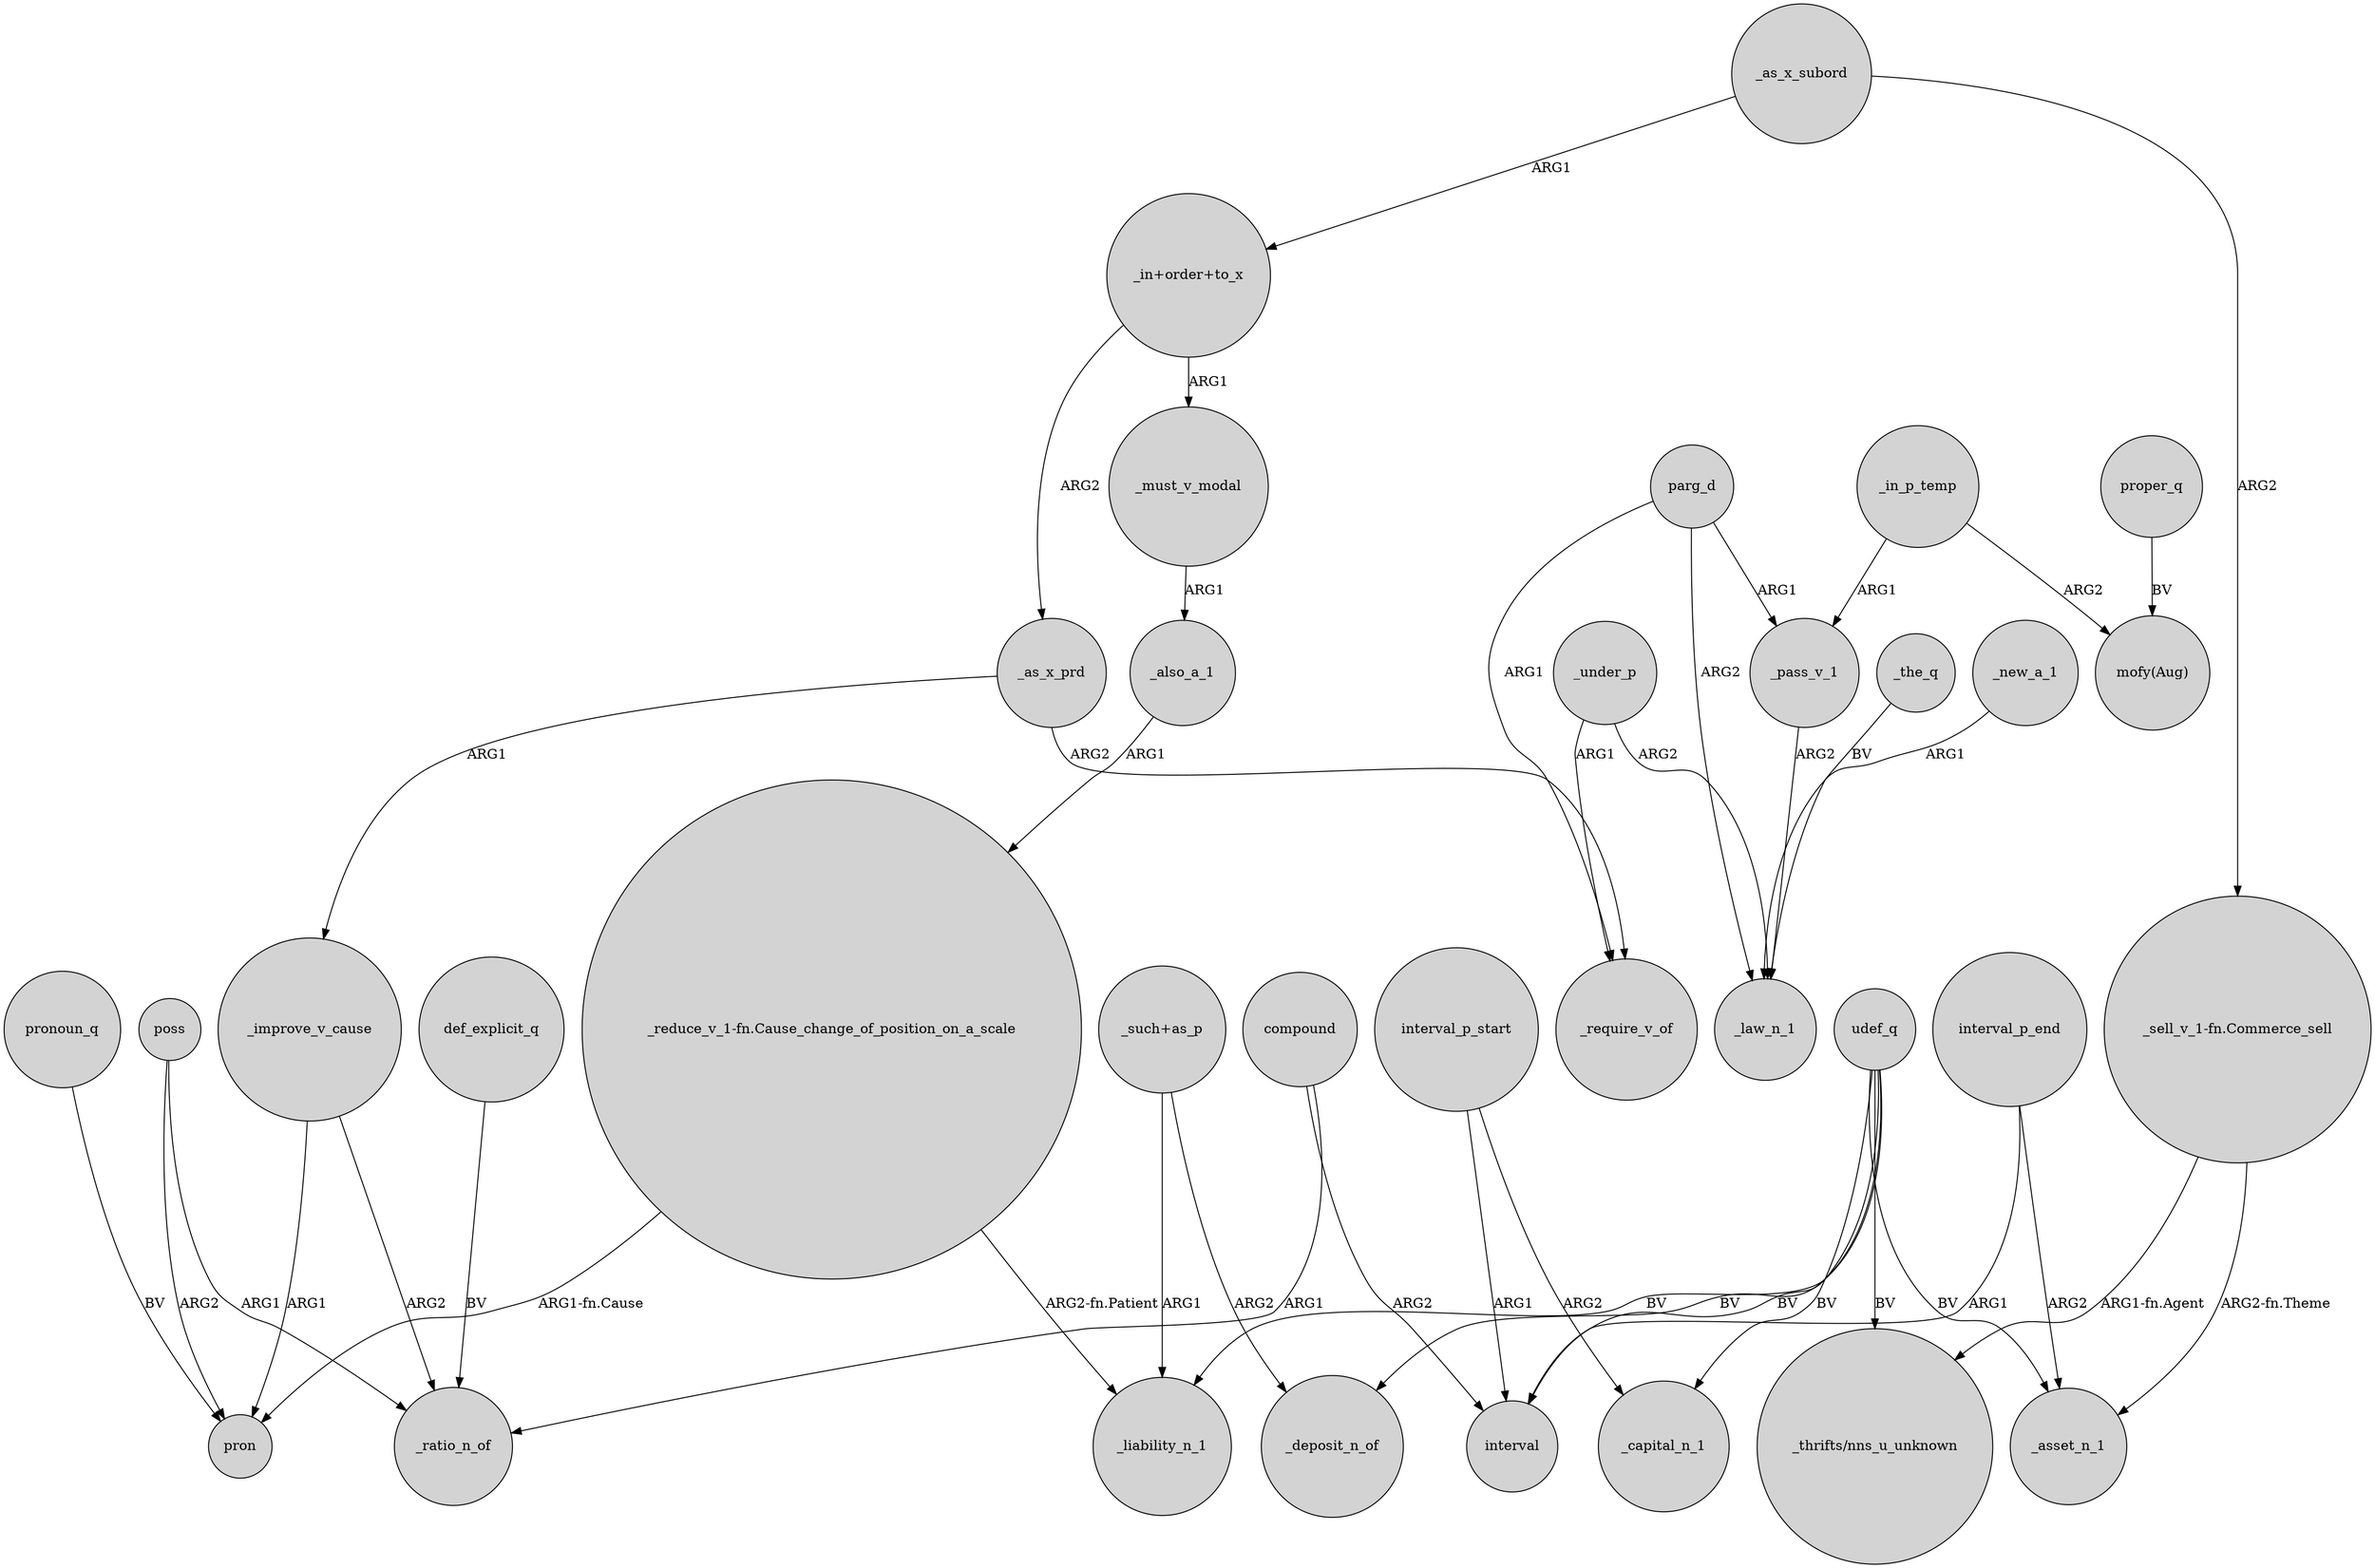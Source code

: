digraph {
	node [shape=circle style=filled]
	udef_q -> _liability_n_1 [label=BV]
	_as_x_subord -> "_in+order+to_x" [label=ARG1]
	poss -> pron [label=ARG2]
	_under_p -> _law_n_1 [label=ARG2]
	_under_p -> _require_v_of [label=ARG1]
	_as_x_prd -> _improve_v_cause [label=ARG1]
	udef_q -> "_thrifts/nns_u_unknown" [label=BV]
	interval_p_start -> _capital_n_1 [label=ARG2]
	parg_d -> _pass_v_1 [label=ARG1]
	"_such+as_p" -> _liability_n_1 [label=ARG1]
	_as_x_prd -> _require_v_of [label=ARG2]
	udef_q -> _asset_n_1 [label=BV]
	interval_p_end -> _asset_n_1 [label=ARG2]
	_also_a_1 -> "_reduce_v_1-fn.Cause_change_of_position_on_a_scale" [label=ARG1]
	"_sell_v_1-fn.Commerce_sell" -> _asset_n_1 [label="ARG2-fn.Theme"]
	def_explicit_q -> _ratio_n_of [label=BV]
	pronoun_q -> pron [label=BV]
	udef_q -> _deposit_n_of [label=BV]
	_in_p_temp -> "mofy(Aug)" [label=ARG2]
	"_such+as_p" -> _deposit_n_of [label=ARG2]
	interval_p_start -> interval [label=ARG1]
	compound -> interval [label=ARG2]
	parg_d -> _law_n_1 [label=ARG2]
	_pass_v_1 -> _law_n_1 [label=ARG2]
	proper_q -> "mofy(Aug)" [label=BV]
	_must_v_modal -> _also_a_1 [label=ARG1]
	_improve_v_cause -> _ratio_n_of [label=ARG2]
	_the_q -> _law_n_1 [label=BV]
	"_reduce_v_1-fn.Cause_change_of_position_on_a_scale" -> _liability_n_1 [label="ARG2-fn.Patient"]
	parg_d -> _require_v_of [label=ARG1]
	_as_x_subord -> "_sell_v_1-fn.Commerce_sell" [label=ARG2]
	"_in+order+to_x" -> _as_x_prd [label=ARG2]
	"_reduce_v_1-fn.Cause_change_of_position_on_a_scale" -> pron [label="ARG1-fn.Cause"]
	interval_p_end -> interval [label=ARG1]
	_improve_v_cause -> pron [label=ARG1]
	"_in+order+to_x" -> _must_v_modal [label=ARG1]
	_new_a_1 -> _law_n_1 [label=ARG1]
	_in_p_temp -> _pass_v_1 [label=ARG1]
	compound -> _ratio_n_of [label=ARG1]
	udef_q -> interval [label=BV]
	"_sell_v_1-fn.Commerce_sell" -> "_thrifts/nns_u_unknown" [label="ARG1-fn.Agent"]
	udef_q -> _capital_n_1 [label=BV]
	poss -> _ratio_n_of [label=ARG1]
}
